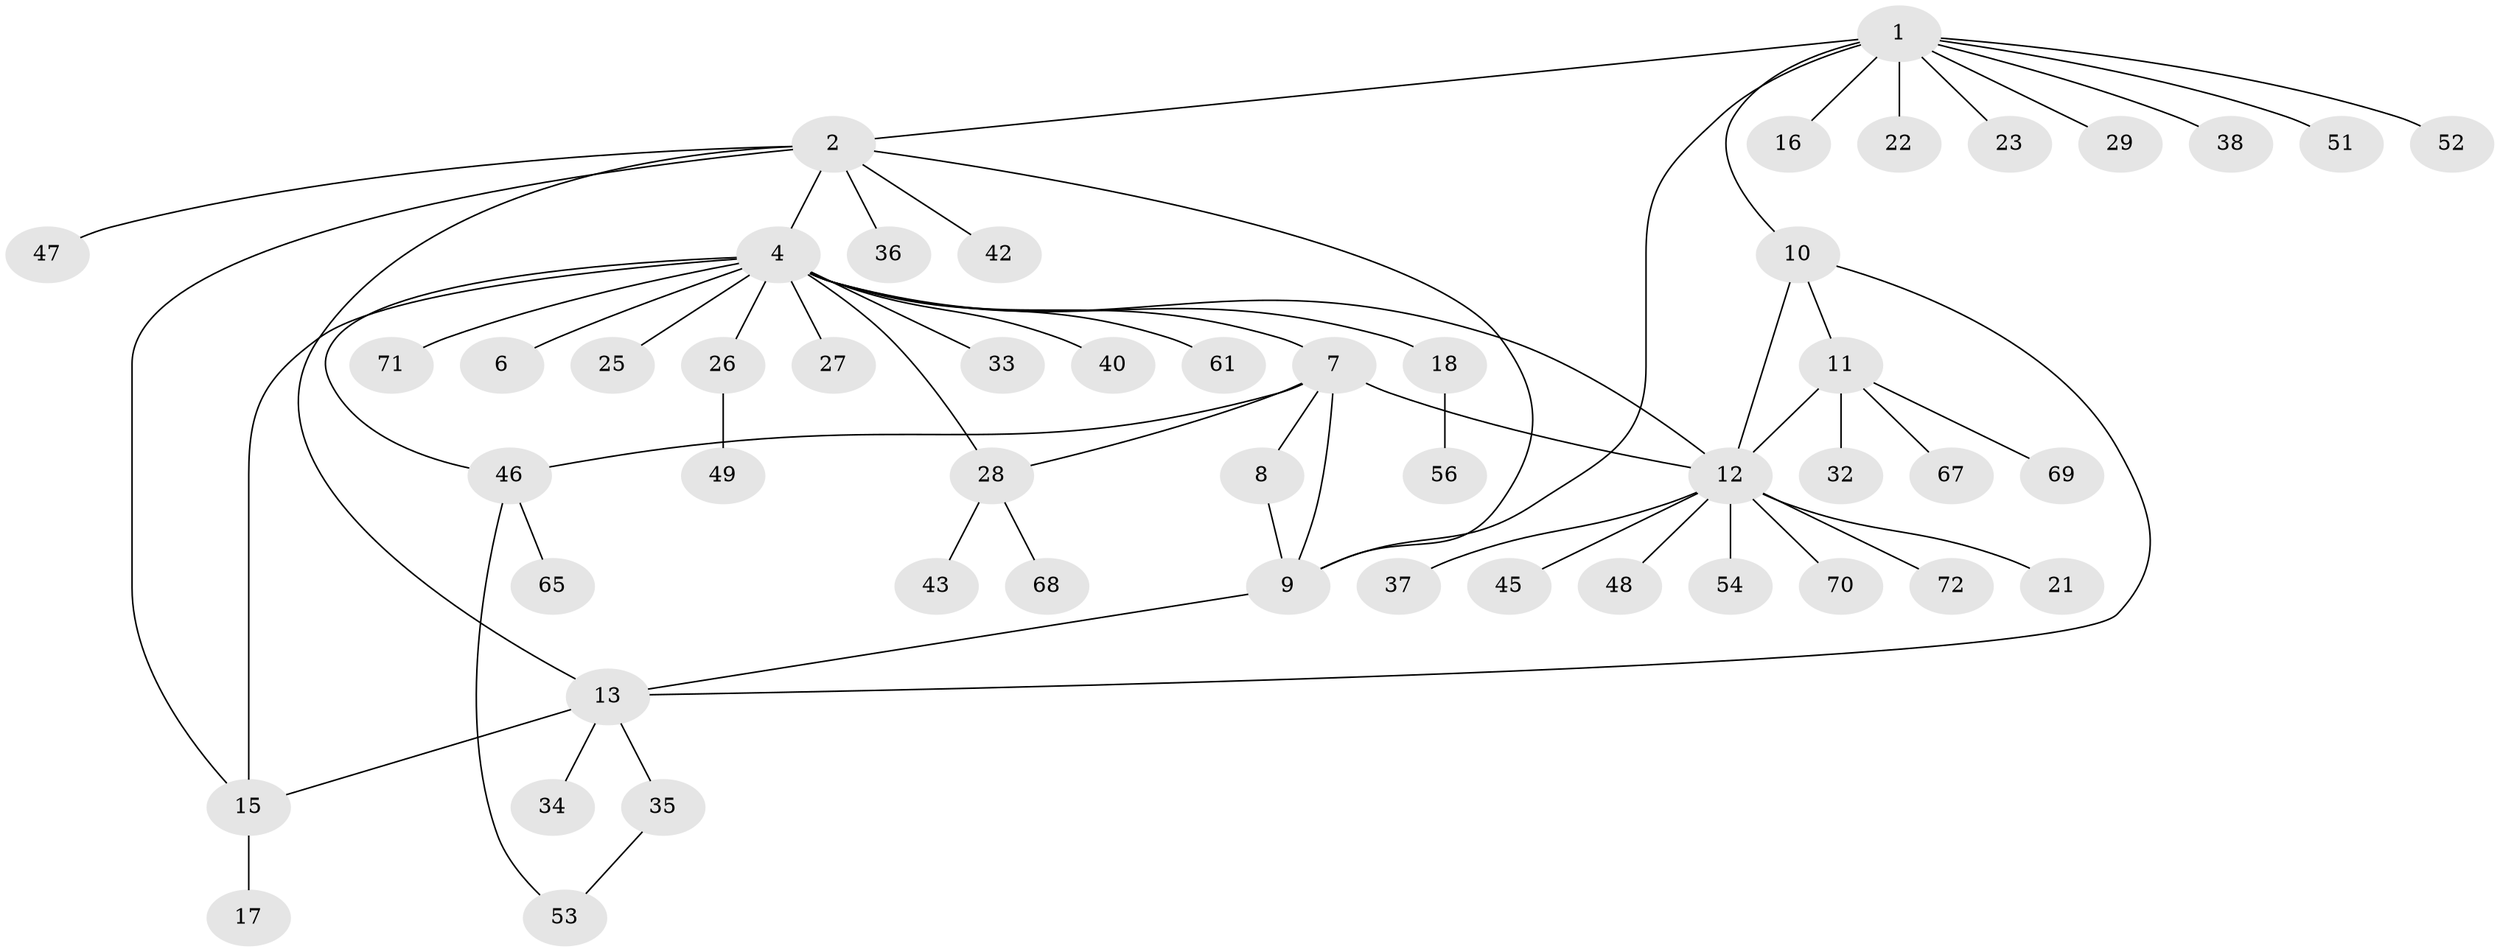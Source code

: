 // Generated by graph-tools (version 1.1) at 2025/24/03/03/25 07:24:15]
// undirected, 51 vertices, 63 edges
graph export_dot {
graph [start="1"]
  node [color=gray90,style=filled];
  1 [super="+3"];
  2 [super="+14"];
  4 [super="+5"];
  6 [super="+63"];
  7 [super="+20"];
  8;
  9 [super="+30"];
  10 [super="+39"];
  11 [super="+44"];
  12 [super="+19"];
  13 [super="+50"];
  15;
  16;
  17 [super="+57"];
  18;
  21 [super="+41"];
  22;
  23 [super="+24"];
  25 [super="+58"];
  26 [super="+31"];
  27;
  28 [super="+55"];
  29;
  32;
  33;
  34;
  35;
  36 [super="+60"];
  37;
  38;
  40;
  42;
  43;
  45;
  46 [super="+62"];
  47;
  48 [super="+66"];
  49 [super="+64"];
  51;
  52;
  53 [super="+59"];
  54;
  56;
  61;
  65;
  67;
  68;
  69;
  70;
  71;
  72;
  1 -- 2 [weight=2];
  1 -- 9;
  1 -- 16;
  1 -- 38;
  1 -- 10;
  1 -- 51;
  1 -- 52;
  1 -- 22;
  1 -- 23;
  1 -- 29;
  2 -- 4;
  2 -- 47 [weight=2];
  2 -- 36;
  2 -- 9;
  2 -- 42;
  2 -- 15;
  2 -- 13;
  4 -- 6 [weight=2];
  4 -- 7;
  4 -- 12;
  4 -- 18;
  4 -- 25;
  4 -- 26;
  4 -- 27;
  4 -- 28;
  4 -- 33;
  4 -- 40;
  4 -- 61;
  4 -- 71;
  4 -- 46;
  4 -- 15;
  7 -- 8;
  7 -- 9;
  7 -- 12;
  7 -- 28;
  7 -- 46;
  8 -- 9;
  9 -- 13;
  10 -- 11;
  10 -- 12;
  10 -- 13;
  11 -- 12;
  11 -- 32;
  11 -- 67;
  11 -- 69;
  12 -- 21;
  12 -- 54;
  12 -- 70;
  12 -- 72;
  12 -- 48;
  12 -- 37;
  12 -- 45;
  13 -- 15;
  13 -- 34;
  13 -- 35;
  15 -- 17;
  18 -- 56;
  26 -- 49;
  28 -- 43;
  28 -- 68;
  35 -- 53;
  46 -- 65;
  46 -- 53;
}
